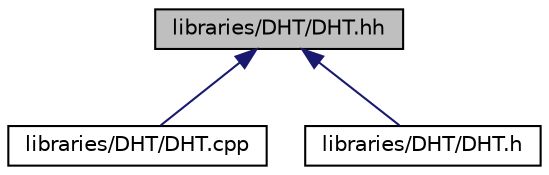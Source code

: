 digraph "libraries/DHT/DHT.hh"
{
  edge [fontname="Helvetica",fontsize="10",labelfontname="Helvetica",labelfontsize="10"];
  node [fontname="Helvetica",fontsize="10",shape=record];
  Node1 [label="libraries/DHT/DHT.hh",height=0.2,width=0.4,color="black", fillcolor="grey75", style="filled", fontcolor="black"];
  Node1 -> Node2 [dir="back",color="midnightblue",fontsize="10",style="solid",fontname="Helvetica"];
  Node2 [label="libraries/DHT/DHT.cpp",height=0.2,width=0.4,color="black", fillcolor="white", style="filled",URL="$dc/df3/DHT_8cpp.html"];
  Node1 -> Node3 [dir="back",color="midnightblue",fontsize="10",style="solid",fontname="Helvetica"];
  Node3 [label="libraries/DHT/DHT.h",height=0.2,width=0.4,color="black", fillcolor="white", style="filled",URL="$d4/d13/DHT_8h.html"];
}
